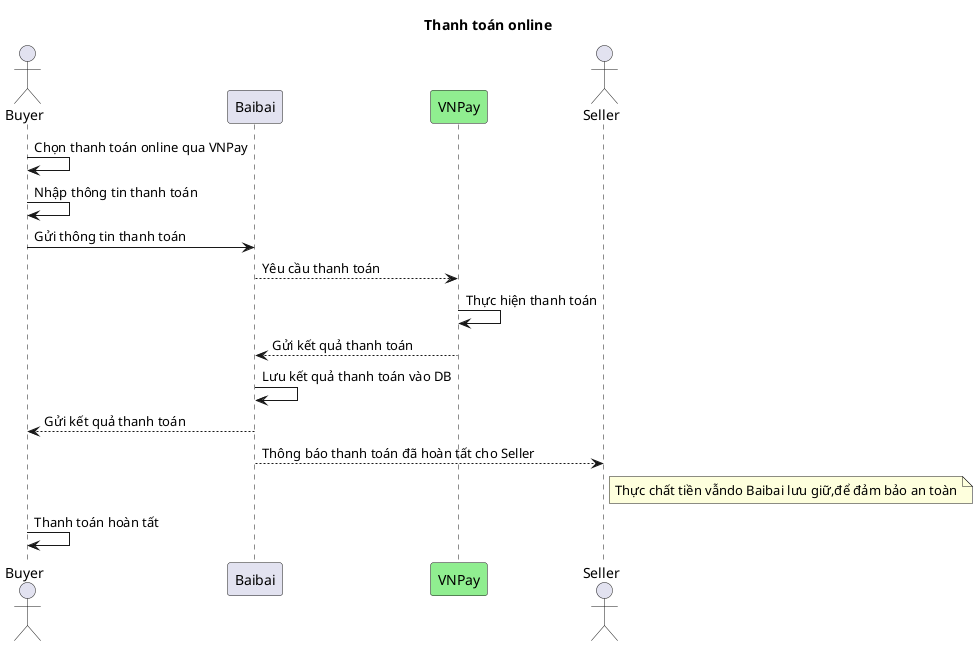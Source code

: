 @startuml
    'Keep Mermaid format
    Title: Thanh toán online

    actor Buyer
    participant Baibai
    participant VNPay #LightGreen
    actor Seller

    Buyer -> Buyer: Chọn thanh toán online qua VNPay
    Buyer -> Buyer: Nhập thông tin thanh toán
    Buyer -> Baibai: Gửi thông tin thanh toán
    Baibai --> VNPay: Yêu cầu thanh toán
    VNPay -> VNPay: Thực hiện thanh toán
    VNPay --> Baibai: Gửi kết quả thanh toán
    Baibai -> Baibai: Lưu kết quả thanh toán vào DB
    Baibai --> Buyer: Gửi kết quả thanh toán
    Baibai --> Seller: Thông báo thanh toán đã hoàn tất cho Seller
    Note right of Seller: Thực chất tiền vẫndo Baibai lưu giữ,để đảm bảo an toàn
    Buyer -> Buyer: Thanh toán hoàn tất
@enduml